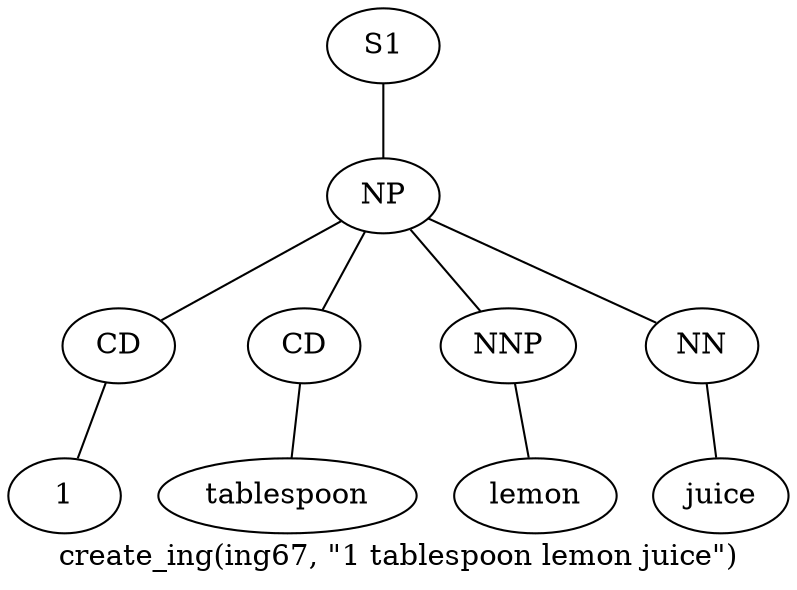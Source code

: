 graph SyntaxGraph {
	label = "create_ing(ing67, \"1 tablespoon lemon juice\")";
	Node0 [label="S1"];
	Node1 [label="NP"];
	Node2 [label="CD"];
	Node3 [label="1"];
	Node4 [label="CD"];
	Node5 [label="tablespoon"];
	Node6 [label="NNP"];
	Node7 [label="lemon"];
	Node8 [label="NN"];
	Node9 [label="juice"];

	Node0 -- Node1;
	Node1 -- Node2;
	Node1 -- Node4;
	Node1 -- Node6;
	Node1 -- Node8;
	Node2 -- Node3;
	Node4 -- Node5;
	Node6 -- Node7;
	Node8 -- Node9;
}